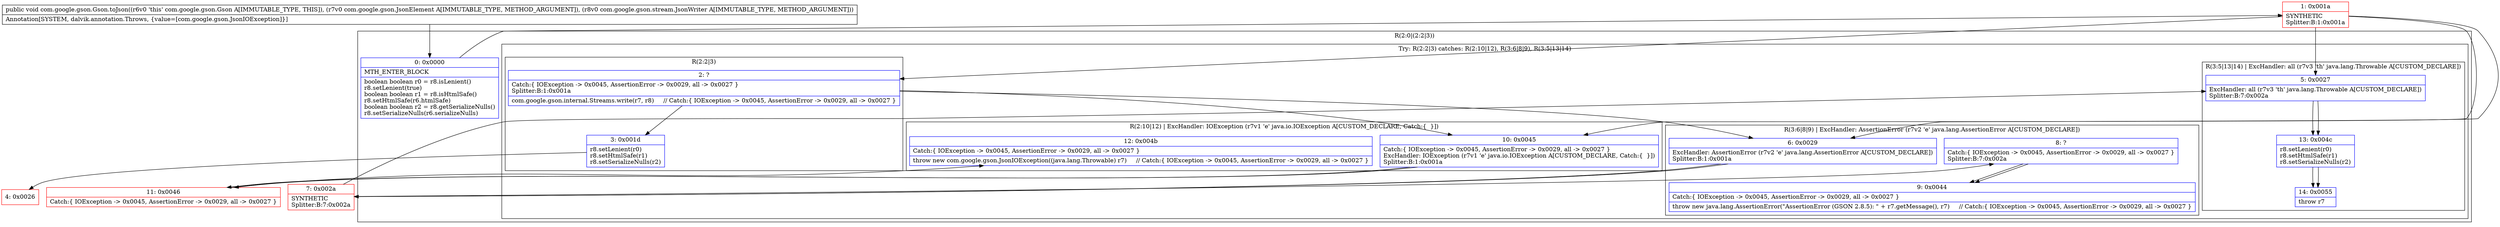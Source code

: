 digraph "CFG forcom.google.gson.Gson.toJson(Lcom\/google\/gson\/JsonElement;Lcom\/google\/gson\/stream\/JsonWriter;)V" {
subgraph cluster_Region_1448126257 {
label = "R(2:0|(2:2|3))";
node [shape=record,color=blue];
Node_0 [shape=record,label="{0\:\ 0x0000|MTH_ENTER_BLOCK\l|boolean boolean r0 = r8.isLenient()\lr8.setLenient(true)\lboolean boolean r1 = r8.isHtmlSafe()\lr8.setHtmlSafe(r6.htmlSafe)\lboolean boolean r2 = r8.getSerializeNulls()\lr8.setSerializeNulls(r6.serializeNulls)\l}"];
subgraph cluster_TryCatchRegion_234222884 {
label = "Try: R(2:2|3) catches: R(2:10|12), R(3:6|8|9), R(3:5|13|14)";
node [shape=record,color=blue];
subgraph cluster_Region_1478218495 {
label = "R(2:2|3)";
node [shape=record,color=blue];
Node_2 [shape=record,label="{2\:\ ?|Catch:\{ IOException \-\> 0x0045, AssertionError \-\> 0x0029, all \-\> 0x0027 \}\lSplitter:B:1:0x001a\l|com.google.gson.internal.Streams.write(r7, r8)     \/\/ Catch:\{ IOException \-\> 0x0045, AssertionError \-\> 0x0029, all \-\> 0x0027 \}\l}"];
Node_3 [shape=record,label="{3\:\ 0x001d|r8.setLenient(r0)\lr8.setHtmlSafe(r1)\lr8.setSerializeNulls(r2)\l}"];
}
subgraph cluster_Region_1426464042 {
label = "R(2:10|12) | ExcHandler: IOException (r7v1 'e' java.io.IOException A[CUSTOM_DECLARE, Catch:\{  \}])\l";
node [shape=record,color=blue];
Node_10 [shape=record,label="{10\:\ 0x0045|Catch:\{ IOException \-\> 0x0045, AssertionError \-\> 0x0029, all \-\> 0x0027 \}\lExcHandler: IOException (r7v1 'e' java.io.IOException A[CUSTOM_DECLARE, Catch:\{  \}])\lSplitter:B:1:0x001a\l}"];
Node_12 [shape=record,label="{12\:\ 0x004b|Catch:\{ IOException \-\> 0x0045, AssertionError \-\> 0x0029, all \-\> 0x0027 \}\l|throw new com.google.gson.JsonIOException((java.lang.Throwable) r7)     \/\/ Catch:\{ IOException \-\> 0x0045, AssertionError \-\> 0x0029, all \-\> 0x0027 \}\l}"];
}
subgraph cluster_Region_1298575679 {
label = "R(3:6|8|9) | ExcHandler: AssertionError (r7v2 'e' java.lang.AssertionError A[CUSTOM_DECLARE])\l";
node [shape=record,color=blue];
Node_6 [shape=record,label="{6\:\ 0x0029|ExcHandler: AssertionError (r7v2 'e' java.lang.AssertionError A[CUSTOM_DECLARE])\lSplitter:B:1:0x001a\l}"];
Node_8 [shape=record,label="{8\:\ ?|Catch:\{ IOException \-\> 0x0045, AssertionError \-\> 0x0029, all \-\> 0x0027 \}\lSplitter:B:7:0x002a\l}"];
Node_9 [shape=record,label="{9\:\ 0x0044|Catch:\{ IOException \-\> 0x0045, AssertionError \-\> 0x0029, all \-\> 0x0027 \}\l|throw new java.lang.AssertionError(\"AssertionError (GSON 2.8.5): \" + r7.getMessage(), r7)     \/\/ Catch:\{ IOException \-\> 0x0045, AssertionError \-\> 0x0029, all \-\> 0x0027 \}\l}"];
}
subgraph cluster_Region_117356610 {
label = "R(3:5|13|14) | ExcHandler: all (r7v3 'th' java.lang.Throwable A[CUSTOM_DECLARE])\l";
node [shape=record,color=blue];
Node_5 [shape=record,label="{5\:\ 0x0027|ExcHandler: all (r7v3 'th' java.lang.Throwable A[CUSTOM_DECLARE])\lSplitter:B:7:0x002a\l}"];
Node_13 [shape=record,label="{13\:\ 0x004c|r8.setLenient(r0)\lr8.setHtmlSafe(r1)\lr8.setSerializeNulls(r2)\l}"];
Node_14 [shape=record,label="{14\:\ 0x0055|throw r7\l}"];
}
}
}
subgraph cluster_Region_1426464042 {
label = "R(2:10|12) | ExcHandler: IOException (r7v1 'e' java.io.IOException A[CUSTOM_DECLARE, Catch:\{  \}])\l";
node [shape=record,color=blue];
Node_10 [shape=record,label="{10\:\ 0x0045|Catch:\{ IOException \-\> 0x0045, AssertionError \-\> 0x0029, all \-\> 0x0027 \}\lExcHandler: IOException (r7v1 'e' java.io.IOException A[CUSTOM_DECLARE, Catch:\{  \}])\lSplitter:B:1:0x001a\l}"];
Node_12 [shape=record,label="{12\:\ 0x004b|Catch:\{ IOException \-\> 0x0045, AssertionError \-\> 0x0029, all \-\> 0x0027 \}\l|throw new com.google.gson.JsonIOException((java.lang.Throwable) r7)     \/\/ Catch:\{ IOException \-\> 0x0045, AssertionError \-\> 0x0029, all \-\> 0x0027 \}\l}"];
}
subgraph cluster_Region_1298575679 {
label = "R(3:6|8|9) | ExcHandler: AssertionError (r7v2 'e' java.lang.AssertionError A[CUSTOM_DECLARE])\l";
node [shape=record,color=blue];
Node_6 [shape=record,label="{6\:\ 0x0029|ExcHandler: AssertionError (r7v2 'e' java.lang.AssertionError A[CUSTOM_DECLARE])\lSplitter:B:1:0x001a\l}"];
Node_8 [shape=record,label="{8\:\ ?|Catch:\{ IOException \-\> 0x0045, AssertionError \-\> 0x0029, all \-\> 0x0027 \}\lSplitter:B:7:0x002a\l}"];
Node_9 [shape=record,label="{9\:\ 0x0044|Catch:\{ IOException \-\> 0x0045, AssertionError \-\> 0x0029, all \-\> 0x0027 \}\l|throw new java.lang.AssertionError(\"AssertionError (GSON 2.8.5): \" + r7.getMessage(), r7)     \/\/ Catch:\{ IOException \-\> 0x0045, AssertionError \-\> 0x0029, all \-\> 0x0027 \}\l}"];
}
subgraph cluster_Region_117356610 {
label = "R(3:5|13|14) | ExcHandler: all (r7v3 'th' java.lang.Throwable A[CUSTOM_DECLARE])\l";
node [shape=record,color=blue];
Node_5 [shape=record,label="{5\:\ 0x0027|ExcHandler: all (r7v3 'th' java.lang.Throwable A[CUSTOM_DECLARE])\lSplitter:B:7:0x002a\l}"];
Node_13 [shape=record,label="{13\:\ 0x004c|r8.setLenient(r0)\lr8.setHtmlSafe(r1)\lr8.setSerializeNulls(r2)\l}"];
Node_14 [shape=record,label="{14\:\ 0x0055|throw r7\l}"];
}
Node_1 [shape=record,color=red,label="{1\:\ 0x001a|SYNTHETIC\lSplitter:B:1:0x001a\l}"];
Node_4 [shape=record,color=red,label="{4\:\ 0x0026}"];
Node_7 [shape=record,color=red,label="{7\:\ 0x002a|SYNTHETIC\lSplitter:B:7:0x002a\l}"];
Node_11 [shape=record,color=red,label="{11\:\ 0x0046|Catch:\{ IOException \-\> 0x0045, AssertionError \-\> 0x0029, all \-\> 0x0027 \}\l}"];
MethodNode[shape=record,label="{public void com.google.gson.Gson.toJson((r6v0 'this' com.google.gson.Gson A[IMMUTABLE_TYPE, THIS]), (r7v0 com.google.gson.JsonElement A[IMMUTABLE_TYPE, METHOD_ARGUMENT]), (r8v0 com.google.gson.stream.JsonWriter A[IMMUTABLE_TYPE, METHOD_ARGUMENT]))  | Annotation[SYSTEM, dalvik.annotation.Throws, \{value=[com.google.gson.JsonIOException]\}]\l}"];
MethodNode -> Node_0;
Node_0 -> Node_1;
Node_2 -> Node_3;
Node_2 -> Node_10;
Node_2 -> Node_6;
Node_3 -> Node_4;
Node_10 -> Node_11;
Node_6 -> Node_7;
Node_8 -> Node_9;
Node_5 -> Node_13;
Node_13 -> Node_14;
Node_10 -> Node_11;
Node_6 -> Node_7;
Node_8 -> Node_9;
Node_5 -> Node_13;
Node_13 -> Node_14;
Node_1 -> Node_2;
Node_1 -> Node_10;
Node_1 -> Node_6;
Node_1 -> Node_5;
Node_7 -> Node_8;
Node_7 -> Node_5;
Node_11 -> Node_12;
}

